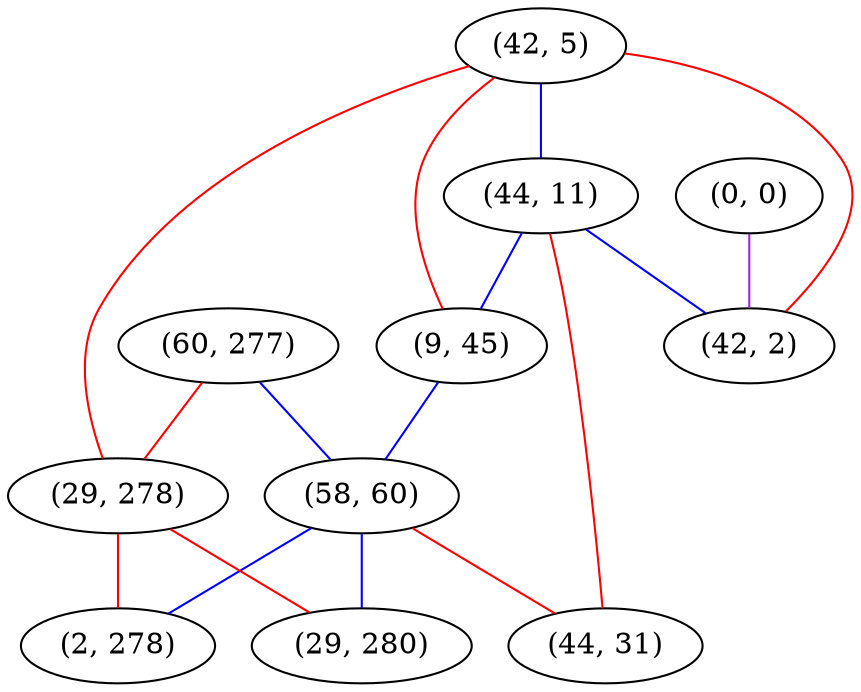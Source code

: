 graph "" {
"(60, 277)";
"(42, 5)";
"(0, 0)";
"(44, 11)";
"(9, 45)";
"(58, 60)";
"(29, 278)";
"(44, 31)";
"(2, 278)";
"(29, 280)";
"(42, 2)";
"(60, 277)" -- "(29, 278)"  [color=red, key=0, weight=1];
"(60, 277)" -- "(58, 60)"  [color=blue, key=0, weight=3];
"(42, 5)" -- "(29, 278)"  [color=red, key=0, weight=1];
"(42, 5)" -- "(9, 45)"  [color=red, key=0, weight=1];
"(42, 5)" -- "(44, 11)"  [color=blue, key=0, weight=3];
"(42, 5)" -- "(42, 2)"  [color=red, key=0, weight=1];
"(0, 0)" -- "(42, 2)"  [color=purple, key=0, weight=4];
"(44, 11)" -- "(9, 45)"  [color=blue, key=0, weight=3];
"(44, 11)" -- "(44, 31)"  [color=red, key=0, weight=1];
"(44, 11)" -- "(42, 2)"  [color=blue, key=0, weight=3];
"(9, 45)" -- "(58, 60)"  [color=blue, key=0, weight=3];
"(58, 60)" -- "(44, 31)"  [color=red, key=0, weight=1];
"(58, 60)" -- "(2, 278)"  [color=blue, key=0, weight=3];
"(58, 60)" -- "(29, 280)"  [color=blue, key=0, weight=3];
"(29, 278)" -- "(2, 278)"  [color=red, key=0, weight=1];
"(29, 278)" -- "(29, 280)"  [color=red, key=0, weight=1];
}
